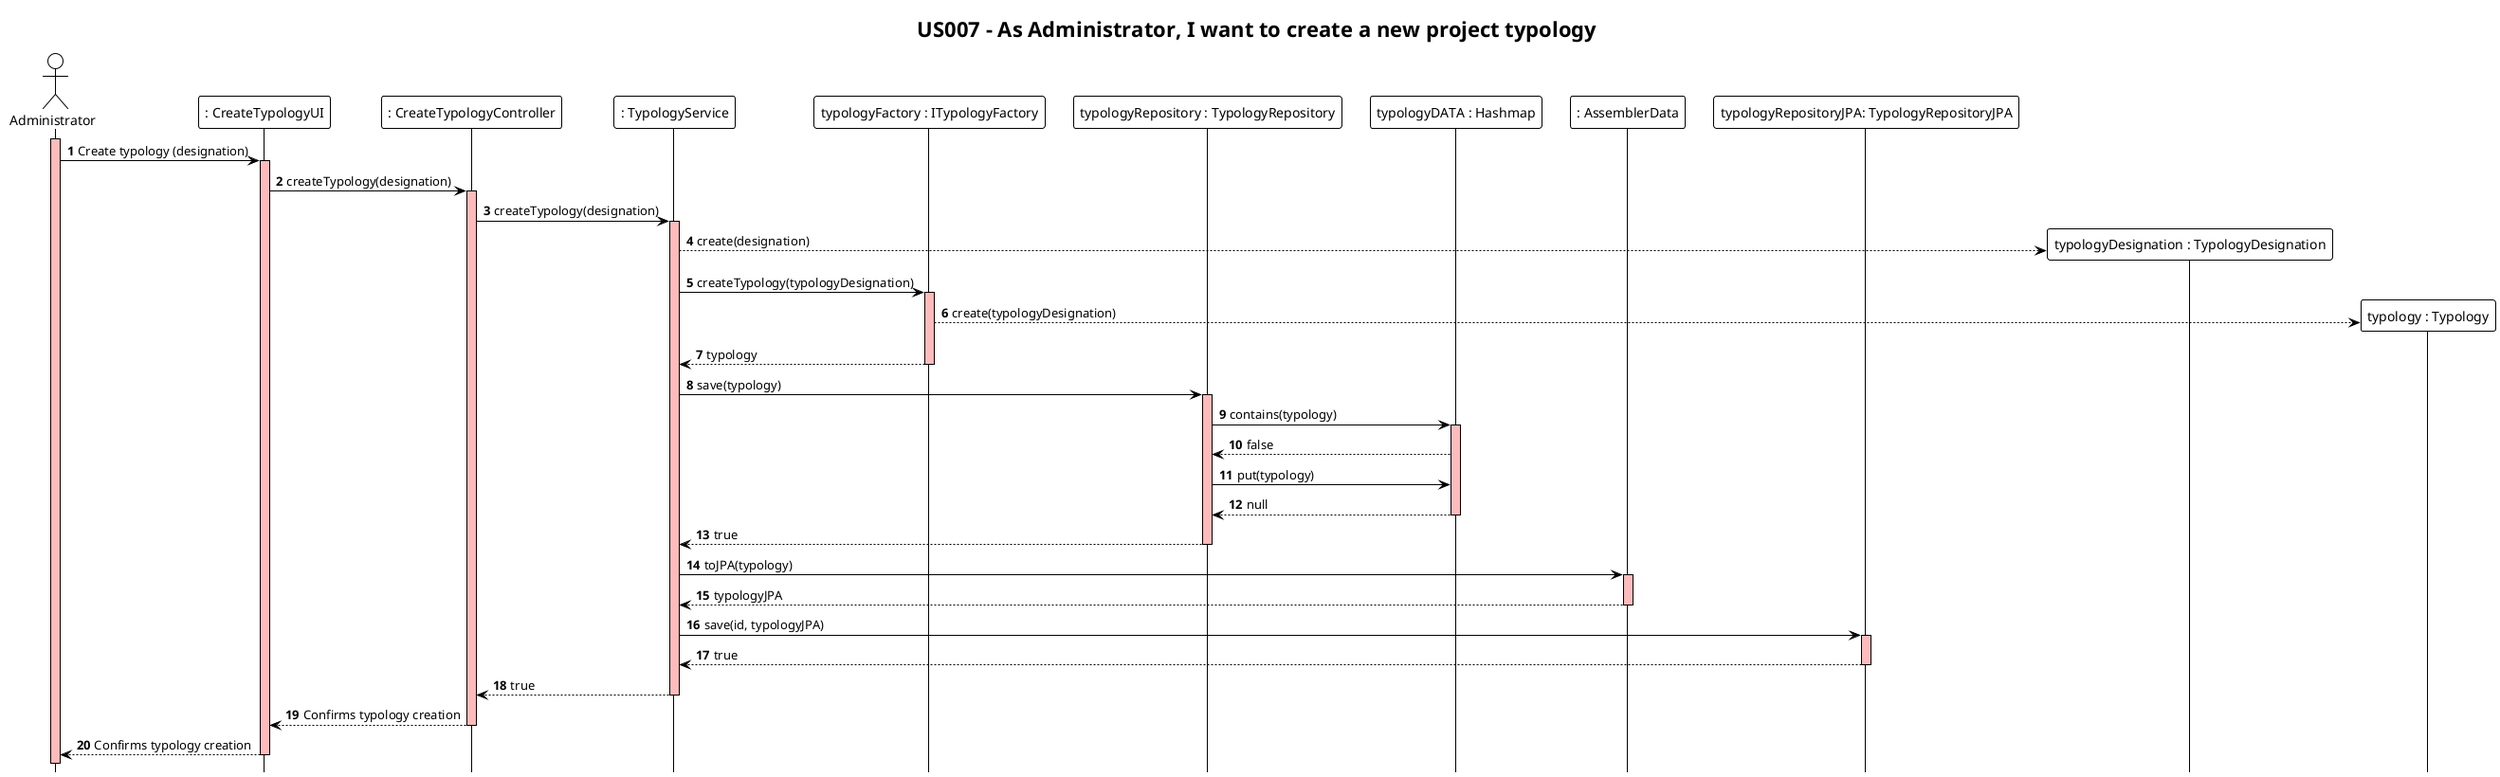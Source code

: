 @startuml
!theme plain
autonumber
hide footbox
title "US007 - As Administrator, I want to create a new project typology"

actor Administrator
participant ": CreateTypologyUI" as UI
participant ": CreateTypologyController" as Controller
participant ": TypologyService" as Service
participant "typologyFactory : ITypologyFactory" as Factory
participant "typologyRepository : TypologyRepository" as Repository
participant "typologyDATA : Hashmap" as Hashmap
participant ": AssemblerData" as Assembler
participant "typologyRepositoryJPA: TypologyRepositoryJPA" as RepositoryJPA

activate Administrator #FFBBBB
Administrator -> UI : Create typology (designation)

activate UI #FFBBBB
UI -> Controller : createTypology(designation)

activate Controller #FFBBBB
Controller -> Service : createTypology(designation)

activate Service #FFBBBB
Service --> "typologyDesignation : TypologyDesignation" ** : create(designation)

Service -> Factory : createTypology(typologyDesignation)
activate Factory #FFBBBB
Factory --> "typology : Typology" ** : create(typologyDesignation)
Factory --> Service : typology
deactivate Factory

Service -> Repository : save(typology)
activate Repository #FFBBBB
Repository -> Hashmap : contains(typology)
activate Hashmap #FFBBBB
Hashmap --> Repository : false
Repository -> Hashmap : put(typology)
Hashmap --> Repository : null
deactivate Hashmap
Repository --> Service : true
deactivate Repository

Service -> Assembler : toJPA(typology)
activate Assembler #FFBBBB
Assembler --> Service: typologyJPA
deactivate Assembler

Service -> RepositoryJPA : save(id, typologyJPA)
activate RepositoryJPA #FFBBBB
RepositoryJPA --> Service : true
deactivate RepositoryJPA

deactivate Repository
Service --> Controller : true
deactivate Service
Controller --> UI : Confirms typology creation
deactivate Controller

UI --> Administrator : Confirms typology creation
deactivate UI

@enduml